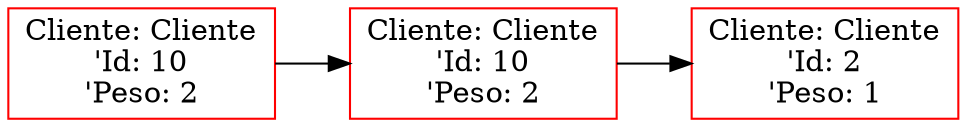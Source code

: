  digraph G {
 rankdir=LR;
 node0 [label="Cliente: Cliente\n'Id: 10\n'Peso: 2", color="red", shape="rectangle"];
 node1 [label="Cliente: Cliente\n'Id: 10\n'Peso: 2", color="red", shape="rectangle"];
 node0 -> node1 [dir="forward"];
 node2 [label="Cliente: Cliente\n'Id: 2\n'Peso: 1", color="red", shape="rectangle"];
 node1 -> node2 [dir="forward"];
 }
